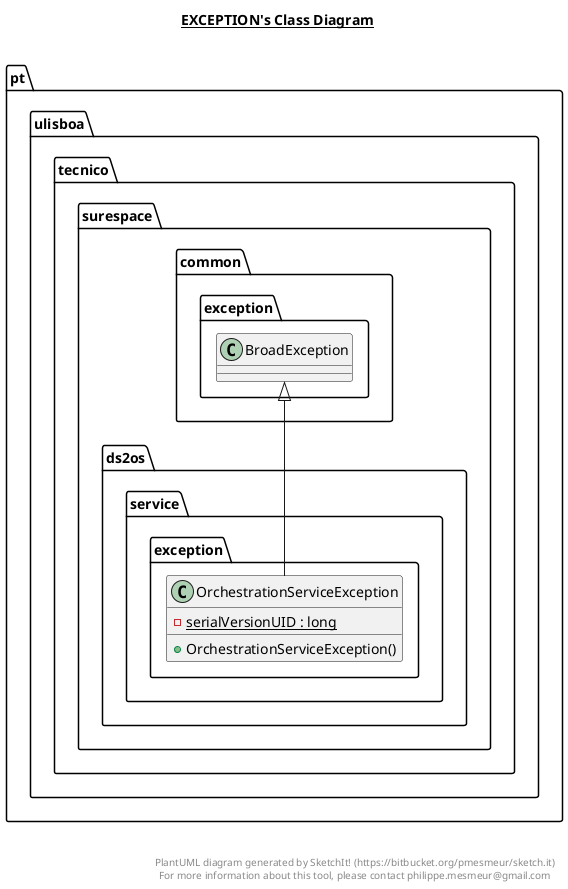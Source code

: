 @startuml

title __EXCEPTION's Class Diagram__\n

  namespace pt.ulisboa.tecnico.surespace.ds2os.service {
    namespace exception {
      class pt.ulisboa.tecnico.surespace.ds2os.service.exception.OrchestrationServiceException {
          {static} - serialVersionUID : long
          + OrchestrationServiceException()
      }
    }
  }
  

  pt.ulisboa.tecnico.surespace.ds2os.service.exception.OrchestrationServiceException -up-|> pt.ulisboa.tecnico.surespace.common.exception.BroadException


right footer


PlantUML diagram generated by SketchIt! (https://bitbucket.org/pmesmeur/sketch.it)
For more information about this tool, please contact philippe.mesmeur@gmail.com
endfooter

@enduml
